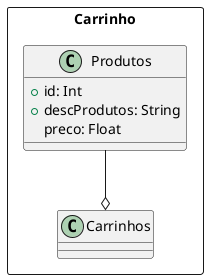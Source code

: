 @startuml carrinho
package Carrinho <<rectangle>> {

  ' Classes
  class Produtos {
    + id: Int
    + descProdutos: String
    preco: Float
  }

  class Carrinhos {

  }

  ' Relacionamentos
  Produtos --o Carrinhos

}
@enduml